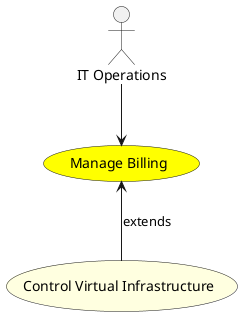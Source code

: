 @startuml


usecase "Manage Billing" as ManageBilling #yellow

Actor "IT Operations" as ITOperations

ITOperations --> ManageBilling





usecase "Control Virtual Infrastructure" as ControlVirtualInfrastructure #lightyellow

ManageBilling <-- ControlVirtualInfrastructure : extends







@enduml
